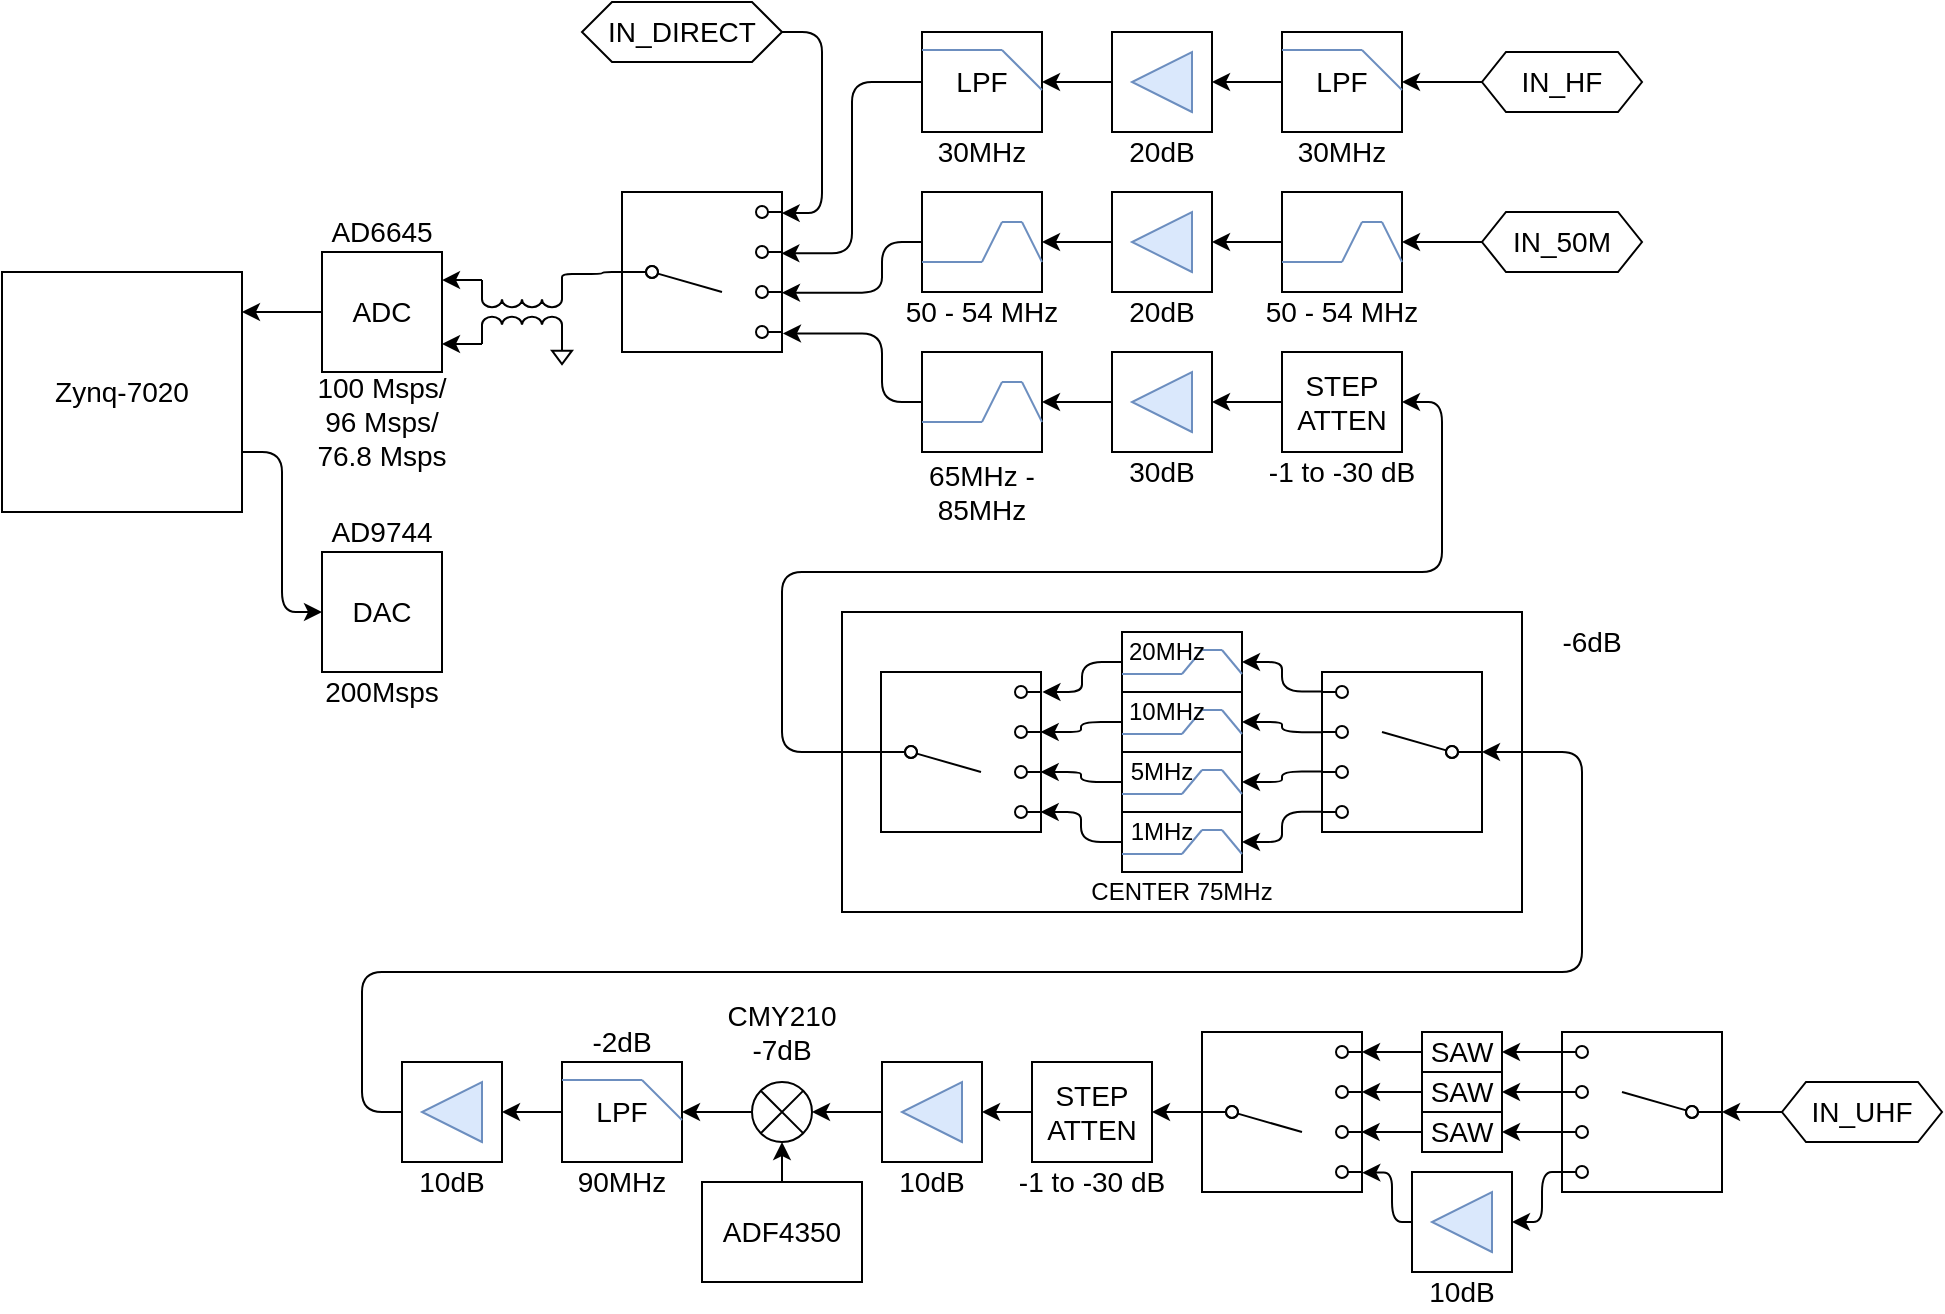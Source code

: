 <mxfile version="12.5.3" type="device"><diagram id="GkqnMzB2aC6eBc_qGjt-" name="Page-1"><mxGraphModel dx="862" dy="513" grid="1" gridSize="10" guides="1" tooltips="1" connect="1" arrows="1" fold="1" page="1" pageScale="1" pageWidth="1200" pageHeight="1100" math="0" shadow="0"><root><mxCell id="0"/><mxCell id="1" parent="0"/><mxCell id="2zmMG62J2eTrh8thmWzG-181" value="" style="rounded=0;whiteSpace=wrap;html=1;fontSize=14;" parent="1" vertex="1"><mxGeometry x="540" y="410" width="340" height="150" as="geometry"/></mxCell><mxCell id="2zmMG62J2eTrh8thmWzG-314" style="edgeStyle=elbowEdgeStyle;rounded=1;orthogonalLoop=1;jettySize=auto;html=1;exitX=1;exitY=0.75;exitDx=0;exitDy=0;entryX=0;entryY=0.5;entryDx=0;entryDy=0;endArrow=classic;endFill=1;fontSize=12;" parent="1" source="2zmMG62J2eTrh8thmWzG-1" target="2zmMG62J2eTrh8thmWzG-311" edge="1"><mxGeometry relative="1" as="geometry"/></mxCell><mxCell id="2zmMG62J2eTrh8thmWzG-1" value="Zynq-7020" style="whiteSpace=wrap;html=1;aspect=fixed;fontSize=14;" parent="1" vertex="1"><mxGeometry x="120" y="240" width="120" height="120" as="geometry"/></mxCell><mxCell id="2zmMG62J2eTrh8thmWzG-43" style="edgeStyle=orthogonalEdgeStyle;rounded=0;orthogonalLoop=1;jettySize=auto;html=1;exitX=0;exitY=0.5;exitDx=0;exitDy=0;endArrow=classic;endFill=1;fontSize=14;" parent="1" source="2zmMG62J2eTrh8thmWzG-10" edge="1"><mxGeometry relative="1" as="geometry"><mxPoint x="239.977" y="260" as="targetPoint"/></mxGeometry></mxCell><mxCell id="2zmMG62J2eTrh8thmWzG-10" value="ADC" style="rounded=0;whiteSpace=wrap;html=1;fontSize=14;" parent="1" vertex="1"><mxGeometry x="280" y="230" width="60" height="60" as="geometry"/></mxCell><mxCell id="2zmMG62J2eTrh8thmWzG-19" value="" style="group;fontSize=14;direction=north;rotation=180;" parent="1" vertex="1" connectable="0"><mxGeometry x="430" y="200" width="80" height="80" as="geometry"/></mxCell><mxCell id="2zmMG62J2eTrh8thmWzG-20" value="" style="rounded=0;whiteSpace=wrap;html=1;rotation=180;" parent="2zmMG62J2eTrh8thmWzG-19" vertex="1"><mxGeometry width="80" height="80" as="geometry"/></mxCell><mxCell id="2zmMG62J2eTrh8thmWzG-21" value="" style="endArrow=oval;html=1;endFill=0;" parent="2zmMG62J2eTrh8thmWzG-19" edge="1"><mxGeometry width="50" height="50" relative="1" as="geometry"><mxPoint x="80" y="70" as="sourcePoint"/><mxPoint x="70" y="70" as="targetPoint"/></mxGeometry></mxCell><mxCell id="2zmMG62J2eTrh8thmWzG-22" value="" style="endArrow=oval;html=1;endFill=0;" parent="2zmMG62J2eTrh8thmWzG-19" edge="1"><mxGeometry width="50" height="50" relative="1" as="geometry"><mxPoint x="80" y="50" as="sourcePoint"/><mxPoint x="70" y="50" as="targetPoint"/></mxGeometry></mxCell><mxCell id="2zmMG62J2eTrh8thmWzG-23" value="" style="endArrow=oval;html=1;endFill=0;" parent="2zmMG62J2eTrh8thmWzG-19" edge="1"><mxGeometry width="50" height="50" relative="1" as="geometry"><mxPoint x="80" y="30" as="sourcePoint"/><mxPoint x="70" y="30" as="targetPoint"/></mxGeometry></mxCell><mxCell id="2zmMG62J2eTrh8thmWzG-24" value="" style="endArrow=oval;html=1;endFill=0;" parent="2zmMG62J2eTrh8thmWzG-19" edge="1"><mxGeometry width="50" height="50" relative="1" as="geometry"><mxPoint x="80" y="10" as="sourcePoint"/><mxPoint x="70" y="10" as="targetPoint"/></mxGeometry></mxCell><mxCell id="2zmMG62J2eTrh8thmWzG-25" value="" style="endArrow=oval;html=1;endFill=0;" parent="2zmMG62J2eTrh8thmWzG-19" edge="1"><mxGeometry width="50" height="50" relative="1" as="geometry"><mxPoint x="50" y="50" as="sourcePoint"/><mxPoint x="15" y="40" as="targetPoint"/></mxGeometry></mxCell><mxCell id="2zmMG62J2eTrh8thmWzG-26" value="" style="endArrow=oval;html=1;endFill=0;exitX=1;exitY=0.5;exitDx=0;exitDy=0;" parent="2zmMG62J2eTrh8thmWzG-19" source="2zmMG62J2eTrh8thmWzG-20" edge="1"><mxGeometry width="50" height="50" relative="1" as="geometry"><mxPoint x="-15" y="40" as="sourcePoint"/><mxPoint x="15" y="40" as="targetPoint"/></mxGeometry></mxCell><mxCell id="2zmMG62J2eTrh8thmWzG-304" style="edgeStyle=elbowEdgeStyle;rounded=1;orthogonalLoop=1;jettySize=auto;html=1;exitX=0;exitY=0.5;exitDx=0;exitDy=0;entryX=0.002;entryY=0.868;entryDx=0;entryDy=0;entryPerimeter=0;endArrow=classic;endFill=1;fontSize=12;" parent="1" source="2zmMG62J2eTrh8thmWzG-29" target="2zmMG62J2eTrh8thmWzG-20" edge="1"><mxGeometry relative="1" as="geometry"><Array as="points"><mxPoint x="530" y="165"/></Array></mxGeometry></mxCell><mxCell id="2zmMG62J2eTrh8thmWzG-29" value="IN_DIRECT" style="shape=hexagon;perimeter=hexagonPerimeter2;whiteSpace=wrap;html=1;fontSize=14;direction=west;size=0.15;" parent="1" vertex="1"><mxGeometry x="410" y="105" width="100" height="30" as="geometry"/></mxCell><mxCell id="2zmMG62J2eTrh8thmWzG-44" style="rounded=0;orthogonalLoop=1;jettySize=auto;html=1;exitX=1;exitY=0;exitDx=0;exitDy=0;exitPerimeter=0;entryX=1;entryY=0.234;entryDx=0;entryDy=0;entryPerimeter=0;endArrow=classic;endFill=1;fontSize=14;" parent="1" source="2zmMG62J2eTrh8thmWzG-32" target="2zmMG62J2eTrh8thmWzG-10" edge="1"><mxGeometry relative="1" as="geometry"/></mxCell><mxCell id="2zmMG62J2eTrh8thmWzG-45" style="rounded=0;orthogonalLoop=1;jettySize=auto;html=1;exitX=0;exitY=0;exitDx=0;exitDy=0;exitPerimeter=0;entryX=1;entryY=0.766;entryDx=0;entryDy=0;entryPerimeter=0;endArrow=classic;endFill=1;fontSize=14;" parent="1" source="2zmMG62J2eTrh8thmWzG-32" target="2zmMG62J2eTrh8thmWzG-10" edge="1"><mxGeometry relative="1" as="geometry"/></mxCell><mxCell id="2zmMG62J2eTrh8thmWzG-32" value="" style="pointerEvents=1;verticalLabelPosition=bottom;shadow=0;dashed=0;align=center;fillColor=#ffffff;html=1;verticalAlign=top;strokeWidth=1;shape=mxgraph.electrical.inductors.transformer;direction=north;fontSize=14;" parent="1" vertex="1"><mxGeometry x="360" y="244" width="40" height="32" as="geometry"/></mxCell><mxCell id="2zmMG62J2eTrh8thmWzG-34" value="" style="pointerEvents=1;verticalLabelPosition=bottom;shadow=0;dashed=0;align=center;fillColor=#ffffff;html=1;verticalAlign=top;strokeWidth=1;shape=mxgraph.electrical.signal_sources.signal_ground;fontSize=14;" parent="1" vertex="1"><mxGeometry x="395" y="276" width="10" height="10" as="geometry"/></mxCell><mxCell id="2zmMG62J2eTrh8thmWzG-41" style="edgeStyle=orthogonalEdgeStyle;rounded=1;orthogonalLoop=1;jettySize=auto;html=1;exitX=1;exitY=0.5;exitDx=0;exitDy=0;entryX=1;entryY=1;entryDx=0;entryDy=0;entryPerimeter=0;endArrow=none;endFill=0;fontSize=14;" parent="1" source="2zmMG62J2eTrh8thmWzG-20" target="2zmMG62J2eTrh8thmWzG-32" edge="1"><mxGeometry relative="1" as="geometry"><Array as="points"><mxPoint x="420" y="241"/><mxPoint x="400" y="240"/></Array></mxGeometry></mxCell><mxCell id="2zmMG62J2eTrh8thmWzG-54" value="" style="group" parent="1" vertex="1" connectable="0"><mxGeometry x="580" y="120" width="60" height="50" as="geometry"/></mxCell><mxCell id="2zmMG62J2eTrh8thmWzG-46" value="LPF" style="rounded=0;whiteSpace=wrap;html=1;fontSize=14;" parent="2zmMG62J2eTrh8thmWzG-54" vertex="1"><mxGeometry width="60" height="50" as="geometry"/></mxCell><mxCell id="2zmMG62J2eTrh8thmWzG-47" value="" style="endArrow=none;html=1;fontSize=14;fillColor=#dae8fc;strokeColor=#6c8ebf;" parent="2zmMG62J2eTrh8thmWzG-54" edge="1"><mxGeometry width="50" height="50" relative="1" as="geometry"><mxPoint y="9" as="sourcePoint"/><mxPoint x="40" y="9" as="targetPoint"/></mxGeometry></mxCell><mxCell id="2zmMG62J2eTrh8thmWzG-48" value="" style="endArrow=none;html=1;fontSize=14;fillColor=#dae8fc;strokeColor=#6c8ebf;" parent="2zmMG62J2eTrh8thmWzG-54" edge="1"><mxGeometry width="50" height="50" relative="1" as="geometry"><mxPoint x="40" y="9" as="sourcePoint"/><mxPoint x="60" y="29" as="targetPoint"/></mxGeometry></mxCell><mxCell id="2zmMG62J2eTrh8thmWzG-55" value="" style="group;direction=south;rotation=180;" parent="1" vertex="1" connectable="0"><mxGeometry x="675" y="120" width="50" height="50" as="geometry"/></mxCell><mxCell id="2zmMG62J2eTrh8thmWzG-52" value="" style="rounded=0;whiteSpace=wrap;html=1;fontSize=14;rotation=180;" parent="2zmMG62J2eTrh8thmWzG-55" vertex="1"><mxGeometry width="50" height="50" as="geometry"/></mxCell><mxCell id="2zmMG62J2eTrh8thmWzG-53" value="" style="triangle;whiteSpace=wrap;html=1;fontSize=14;fillColor=#dae8fc;strokeColor=#6c8ebf;rotation=180;" parent="2zmMG62J2eTrh8thmWzG-55" vertex="1"><mxGeometry x="10" y="10" width="30" height="30" as="geometry"/></mxCell><mxCell id="2zmMG62J2eTrh8thmWzG-57" style="edgeStyle=orthogonalEdgeStyle;rounded=1;orthogonalLoop=1;jettySize=auto;html=1;exitX=1;exitY=0.5;exitDx=0;exitDy=0;endArrow=classic;endFill=1;fontSize=14;" parent="1" source="2zmMG62J2eTrh8thmWzG-52" target="2zmMG62J2eTrh8thmWzG-46" edge="1"><mxGeometry relative="1" as="geometry"/></mxCell><mxCell id="2zmMG62J2eTrh8thmWzG-58" value="20dB" style="text;html=1;strokeColor=none;fillColor=none;align=center;verticalAlign=middle;whiteSpace=wrap;rounded=0;fontSize=14;" parent="1" vertex="1"><mxGeometry x="675" y="170" width="50" height="20" as="geometry"/></mxCell><mxCell id="2zmMG62J2eTrh8thmWzG-59" value="30MHz" style="text;html=1;strokeColor=none;fillColor=none;align=center;verticalAlign=middle;whiteSpace=wrap;rounded=0;fontSize=14;" parent="1" vertex="1"><mxGeometry x="580" y="170" width="60" height="20" as="geometry"/></mxCell><mxCell id="2zmMG62J2eTrh8thmWzG-60" value="" style="group" parent="1" vertex="1" connectable="0"><mxGeometry x="760" y="120" width="60" height="50" as="geometry"/></mxCell><mxCell id="2zmMG62J2eTrh8thmWzG-61" value="LPF" style="rounded=0;whiteSpace=wrap;html=1;fontSize=14;" parent="2zmMG62J2eTrh8thmWzG-60" vertex="1"><mxGeometry width="60" height="50" as="geometry"/></mxCell><mxCell id="2zmMG62J2eTrh8thmWzG-62" value="" style="endArrow=none;html=1;fontSize=14;fillColor=#dae8fc;strokeColor=#6c8ebf;" parent="2zmMG62J2eTrh8thmWzG-60" edge="1"><mxGeometry width="50" height="50" relative="1" as="geometry"><mxPoint y="9" as="sourcePoint"/><mxPoint x="40" y="9" as="targetPoint"/></mxGeometry></mxCell><mxCell id="2zmMG62J2eTrh8thmWzG-63" value="" style="endArrow=none;html=1;fontSize=14;fillColor=#dae8fc;strokeColor=#6c8ebf;" parent="2zmMG62J2eTrh8thmWzG-60" edge="1"><mxGeometry width="50" height="50" relative="1" as="geometry"><mxPoint x="40" y="9" as="sourcePoint"/><mxPoint x="60" y="29" as="targetPoint"/></mxGeometry></mxCell><mxCell id="2zmMG62J2eTrh8thmWzG-64" value="30MHz" style="text;html=1;strokeColor=none;fillColor=none;align=center;verticalAlign=middle;whiteSpace=wrap;rounded=0;fontSize=14;" parent="1" vertex="1"><mxGeometry x="760" y="170" width="60" height="20" as="geometry"/></mxCell><mxCell id="2zmMG62J2eTrh8thmWzG-65" style="edgeStyle=orthogonalEdgeStyle;rounded=1;orthogonalLoop=1;jettySize=auto;html=1;exitX=0;exitY=0.5;exitDx=0;exitDy=0;entryX=0;entryY=0.5;entryDx=0;entryDy=0;endArrow=classic;endFill=1;fontSize=14;" parent="1" source="2zmMG62J2eTrh8thmWzG-61" target="2zmMG62J2eTrh8thmWzG-52" edge="1"><mxGeometry relative="1" as="geometry"/></mxCell><mxCell id="2zmMG62J2eTrh8thmWzG-67" style="edgeStyle=orthogonalEdgeStyle;rounded=1;orthogonalLoop=1;jettySize=auto;html=1;exitX=1;exitY=0.5;exitDx=0;exitDy=0;endArrow=classic;endFill=1;fontSize=14;" parent="1" source="2zmMG62J2eTrh8thmWzG-66" target="2zmMG62J2eTrh8thmWzG-61" edge="1"><mxGeometry relative="1" as="geometry"/></mxCell><mxCell id="2zmMG62J2eTrh8thmWzG-66" value="IN_HF" style="shape=hexagon;perimeter=hexagonPerimeter2;whiteSpace=wrap;html=1;fontSize=14;direction=west;size=0.15;" parent="1" vertex="1"><mxGeometry x="860" y="130" width="80" height="30" as="geometry"/></mxCell><mxCell id="2zmMG62J2eTrh8thmWzG-92" style="edgeStyle=orthogonalEdgeStyle;rounded=1;orthogonalLoop=1;jettySize=auto;html=1;exitX=0;exitY=0.5;exitDx=0;exitDy=0;entryX=0;entryY=0.5;entryDx=0;entryDy=0;endArrow=classic;endFill=1;fontSize=14;" parent="1" source="2zmMG62J2eTrh8thmWzG-86" target="2zmMG62J2eTrh8thmWzG-90" edge="1"><mxGeometry relative="1" as="geometry"/></mxCell><mxCell id="2zmMG62J2eTrh8thmWzG-86" value="STEP&lt;br&gt;ATTEN" style="rounded=0;whiteSpace=wrap;html=1;fontSize=14;" parent="1" vertex="1"><mxGeometry x="760" y="280" width="60" height="50" as="geometry"/></mxCell><mxCell id="2zmMG62J2eTrh8thmWzG-88" value="30dB" style="text;html=1;strokeColor=none;fillColor=none;align=center;verticalAlign=middle;whiteSpace=wrap;rounded=0;fontSize=14;" parent="1" vertex="1"><mxGeometry x="675" y="330" width="50" height="20" as="geometry"/></mxCell><mxCell id="2zmMG62J2eTrh8thmWzG-89" value="" style="group;direction=west;rotation=180;" parent="1" vertex="1" connectable="0"><mxGeometry x="675" y="280" width="50" height="50" as="geometry"/></mxCell><mxCell id="2zmMG62J2eTrh8thmWzG-90" value="" style="rounded=0;whiteSpace=wrap;html=1;fontSize=14;rotation=180;" parent="2zmMG62J2eTrh8thmWzG-89" vertex="1"><mxGeometry width="50" height="50" as="geometry"/></mxCell><mxCell id="2zmMG62J2eTrh8thmWzG-91" value="" style="triangle;whiteSpace=wrap;html=1;fontSize=14;fillColor=#dae8fc;strokeColor=#6c8ebf;rotation=180;" parent="2zmMG62J2eTrh8thmWzG-89" vertex="1"><mxGeometry x="10" y="10" width="30" height="30" as="geometry"/></mxCell><mxCell id="2zmMG62J2eTrh8thmWzG-100" style="edgeStyle=orthogonalEdgeStyle;rounded=1;orthogonalLoop=1;jettySize=auto;html=1;exitX=1;exitY=0.5;exitDx=0;exitDy=0;endArrow=classic;endFill=1;fontSize=14;" parent="1" source="2zmMG62J2eTrh8thmWzG-90" target="2zmMG62J2eTrh8thmWzG-95" edge="1"><mxGeometry relative="1" as="geometry"/></mxCell><mxCell id="2zmMG62J2eTrh8thmWzG-102" style="edgeStyle=elbowEdgeStyle;rounded=1;orthogonalLoop=1;jettySize=auto;html=1;exitX=0;exitY=0.5;exitDx=0;exitDy=0;endArrow=classic;endFill=1;fontSize=14;entryX=-0.006;entryY=0.116;entryDx=0;entryDy=0;entryPerimeter=0;" parent="1" source="2zmMG62J2eTrh8thmWzG-95" target="2zmMG62J2eTrh8thmWzG-20" edge="1"><mxGeometry relative="1" as="geometry"><mxPoint x="510" y="250" as="targetPoint"/><Array as="points"><mxPoint x="560" y="290"/></Array></mxGeometry></mxCell><mxCell id="2zmMG62J2eTrh8thmWzG-94" value="&lt;p style=&quot;line-height: 120%&quot;&gt;65MHz -&lt;br&gt;85MHz&lt;/p&gt;" style="text;html=1;strokeColor=none;fillColor=none;align=center;verticalAlign=middle;whiteSpace=wrap;rounded=0;fontSize=14;" parent="1" vertex="1"><mxGeometry x="580" y="330" width="60" height="40" as="geometry"/></mxCell><mxCell id="2zmMG62J2eTrh8thmWzG-104" value="" style="group" parent="1" vertex="1" connectable="0"><mxGeometry x="580" y="280" width="60" height="50" as="geometry"/></mxCell><mxCell id="2zmMG62J2eTrh8thmWzG-95" value="" style="rounded=0;whiteSpace=wrap;html=1;fontSize=14;" parent="2zmMG62J2eTrh8thmWzG-104" vertex="1"><mxGeometry width="60" height="50" as="geometry"/></mxCell><mxCell id="2zmMG62J2eTrh8thmWzG-96" value="" style="endArrow=none;html=1;fontSize=14;fillColor=#dae8fc;strokeColor=#6c8ebf;" parent="2zmMG62J2eTrh8thmWzG-104" edge="1"><mxGeometry width="50" height="50" relative="1" as="geometry"><mxPoint x="40" y="15" as="sourcePoint"/><mxPoint x="50" y="15" as="targetPoint"/></mxGeometry></mxCell><mxCell id="2zmMG62J2eTrh8thmWzG-97" value="" style="endArrow=none;html=1;fontSize=14;fillColor=#dae8fc;strokeColor=#6c8ebf;" parent="2zmMG62J2eTrh8thmWzG-104" edge="1"><mxGeometry width="50" height="50" relative="1" as="geometry"><mxPoint x="50" y="15" as="sourcePoint"/><mxPoint x="60" y="35" as="targetPoint"/></mxGeometry></mxCell><mxCell id="2zmMG62J2eTrh8thmWzG-98" value="" style="endArrow=none;html=1;fontSize=14;fillColor=#dae8fc;strokeColor=#6c8ebf;" parent="2zmMG62J2eTrh8thmWzG-104" edge="1"><mxGeometry width="50" height="50" relative="1" as="geometry"><mxPoint x="40" y="15" as="sourcePoint"/><mxPoint x="30" y="35" as="targetPoint"/></mxGeometry></mxCell><mxCell id="2zmMG62J2eTrh8thmWzG-99" value="" style="endArrow=none;html=1;fontSize=14;fillColor=#dae8fc;strokeColor=#6c8ebf;" parent="2zmMG62J2eTrh8thmWzG-104" edge="1"><mxGeometry width="50" height="50" relative="1" as="geometry"><mxPoint y="35" as="sourcePoint"/><mxPoint x="30" y="35" as="targetPoint"/></mxGeometry></mxCell><mxCell id="2zmMG62J2eTrh8thmWzG-114" value="" style="group;fontSize=14;direction=north;rotation=180;" parent="1" vertex="1" connectable="0"><mxGeometry x="559.5" y="440" width="80" height="80" as="geometry"/></mxCell><mxCell id="2zmMG62J2eTrh8thmWzG-115" value="" style="rounded=0;whiteSpace=wrap;html=1;rotation=180;" parent="2zmMG62J2eTrh8thmWzG-114" vertex="1"><mxGeometry width="80" height="80" as="geometry"/></mxCell><mxCell id="2zmMG62J2eTrh8thmWzG-116" value="" style="endArrow=oval;html=1;endFill=0;" parent="2zmMG62J2eTrh8thmWzG-114" edge="1"><mxGeometry width="50" height="50" relative="1" as="geometry"><mxPoint x="80" y="70" as="sourcePoint"/><mxPoint x="70" y="70" as="targetPoint"/></mxGeometry></mxCell><mxCell id="2zmMG62J2eTrh8thmWzG-117" value="" style="endArrow=oval;html=1;endFill=0;" parent="2zmMG62J2eTrh8thmWzG-114" edge="1"><mxGeometry width="50" height="50" relative="1" as="geometry"><mxPoint x="80" y="50" as="sourcePoint"/><mxPoint x="70" y="50" as="targetPoint"/></mxGeometry></mxCell><mxCell id="2zmMG62J2eTrh8thmWzG-118" value="" style="endArrow=oval;html=1;endFill=0;" parent="2zmMG62J2eTrh8thmWzG-114" edge="1"><mxGeometry width="50" height="50" relative="1" as="geometry"><mxPoint x="80" y="30" as="sourcePoint"/><mxPoint x="70" y="30" as="targetPoint"/></mxGeometry></mxCell><mxCell id="2zmMG62J2eTrh8thmWzG-119" value="" style="endArrow=oval;html=1;endFill=0;" parent="2zmMG62J2eTrh8thmWzG-114" edge="1"><mxGeometry width="50" height="50" relative="1" as="geometry"><mxPoint x="80" y="10" as="sourcePoint"/><mxPoint x="70" y="10" as="targetPoint"/></mxGeometry></mxCell><mxCell id="2zmMG62J2eTrh8thmWzG-120" value="" style="endArrow=oval;html=1;endFill=0;" parent="2zmMG62J2eTrh8thmWzG-114" edge="1"><mxGeometry width="50" height="50" relative="1" as="geometry"><mxPoint x="50" y="50" as="sourcePoint"/><mxPoint x="15" y="40" as="targetPoint"/></mxGeometry></mxCell><mxCell id="2zmMG62J2eTrh8thmWzG-121" value="" style="endArrow=oval;html=1;endFill=0;exitX=1;exitY=0.5;exitDx=0;exitDy=0;" parent="2zmMG62J2eTrh8thmWzG-114" source="2zmMG62J2eTrh8thmWzG-115" edge="1"><mxGeometry width="50" height="50" relative="1" as="geometry"><mxPoint x="-15" y="40" as="sourcePoint"/><mxPoint x="15" y="40" as="targetPoint"/></mxGeometry></mxCell><mxCell id="2zmMG62J2eTrh8thmWzG-123" value="" style="group;fontSize=14;direction=north;rotation=0;" parent="1" vertex="1" connectable="0"><mxGeometry x="780" y="440" width="80" height="80" as="geometry"/></mxCell><mxCell id="2zmMG62J2eTrh8thmWzG-124" value="" style="rounded=0;whiteSpace=wrap;html=1;rotation=0;" parent="2zmMG62J2eTrh8thmWzG-123" vertex="1"><mxGeometry width="80" height="80" as="geometry"/></mxCell><mxCell id="2zmMG62J2eTrh8thmWzG-125" value="" style="endArrow=oval;html=1;endFill=0;" parent="2zmMG62J2eTrh8thmWzG-123" edge="1"><mxGeometry width="50" height="50" relative="1" as="geometry"><mxPoint y="10" as="sourcePoint"/><mxPoint x="10" y="10" as="targetPoint"/></mxGeometry></mxCell><mxCell id="2zmMG62J2eTrh8thmWzG-126" value="" style="endArrow=oval;html=1;endFill=0;" parent="2zmMG62J2eTrh8thmWzG-123" edge="1"><mxGeometry width="50" height="50" relative="1" as="geometry"><mxPoint y="30" as="sourcePoint"/><mxPoint x="10" y="30" as="targetPoint"/></mxGeometry></mxCell><mxCell id="2zmMG62J2eTrh8thmWzG-127" value="" style="endArrow=oval;html=1;endFill=0;" parent="2zmMG62J2eTrh8thmWzG-123" edge="1"><mxGeometry width="50" height="50" relative="1" as="geometry"><mxPoint y="50" as="sourcePoint"/><mxPoint x="10" y="50" as="targetPoint"/></mxGeometry></mxCell><mxCell id="2zmMG62J2eTrh8thmWzG-128" value="" style="endArrow=oval;html=1;endFill=0;" parent="2zmMG62J2eTrh8thmWzG-123" edge="1"><mxGeometry width="50" height="50" relative="1" as="geometry"><mxPoint y="70" as="sourcePoint"/><mxPoint x="10" y="70" as="targetPoint"/></mxGeometry></mxCell><mxCell id="2zmMG62J2eTrh8thmWzG-129" value="" style="endArrow=oval;html=1;endFill=0;" parent="2zmMG62J2eTrh8thmWzG-123" edge="1"><mxGeometry width="50" height="50" relative="1" as="geometry"><mxPoint x="30" y="30" as="sourcePoint"/><mxPoint x="65" y="40" as="targetPoint"/></mxGeometry></mxCell><mxCell id="2zmMG62J2eTrh8thmWzG-130" value="" style="endArrow=oval;html=1;endFill=0;exitX=1;exitY=0.5;exitDx=0;exitDy=0;" parent="2zmMG62J2eTrh8thmWzG-123" source="2zmMG62J2eTrh8thmWzG-124" edge="1"><mxGeometry width="50" height="50" relative="1" as="geometry"><mxPoint x="95" y="40" as="sourcePoint"/><mxPoint x="65" y="40" as="targetPoint"/></mxGeometry></mxCell><mxCell id="2zmMG62J2eTrh8thmWzG-131" value="" style="group" parent="1" vertex="1" connectable="0"><mxGeometry x="680" y="420" width="60" height="30" as="geometry"/></mxCell><mxCell id="2zmMG62J2eTrh8thmWzG-132" value="" style="rounded=0;whiteSpace=wrap;html=1;fontSize=14;" parent="2zmMG62J2eTrh8thmWzG-131" vertex="1"><mxGeometry width="60" height="30" as="geometry"/></mxCell><mxCell id="2zmMG62J2eTrh8thmWzG-133" value="" style="endArrow=none;html=1;fontSize=14;fillColor=#dae8fc;strokeColor=#6c8ebf;" parent="2zmMG62J2eTrh8thmWzG-131" edge="1"><mxGeometry width="50" height="50" relative="1" as="geometry"><mxPoint x="40" y="9" as="sourcePoint"/><mxPoint x="50" y="9" as="targetPoint"/></mxGeometry></mxCell><mxCell id="2zmMG62J2eTrh8thmWzG-134" value="" style="endArrow=none;html=1;fontSize=14;fillColor=#dae8fc;strokeColor=#6c8ebf;" parent="2zmMG62J2eTrh8thmWzG-131" edge="1"><mxGeometry width="50" height="50" relative="1" as="geometry"><mxPoint x="50" y="9" as="sourcePoint"/><mxPoint x="60" y="21" as="targetPoint"/></mxGeometry></mxCell><mxCell id="2zmMG62J2eTrh8thmWzG-135" value="" style="endArrow=none;html=1;fontSize=14;fillColor=#dae8fc;strokeColor=#6c8ebf;" parent="2zmMG62J2eTrh8thmWzG-131" edge="1"><mxGeometry width="50" height="50" relative="1" as="geometry"><mxPoint x="40" y="9" as="sourcePoint"/><mxPoint x="30" y="21" as="targetPoint"/></mxGeometry></mxCell><mxCell id="2zmMG62J2eTrh8thmWzG-136" value="" style="endArrow=none;html=1;fontSize=14;fillColor=#dae8fc;strokeColor=#6c8ebf;" parent="2zmMG62J2eTrh8thmWzG-131" edge="1"><mxGeometry width="50" height="50" relative="1" as="geometry"><mxPoint y="21" as="sourcePoint"/><mxPoint x="30" y="21" as="targetPoint"/></mxGeometry></mxCell><mxCell id="2zmMG62J2eTrh8thmWzG-202" value="20MHz" style="text;html=1;strokeColor=none;fillColor=none;align=center;verticalAlign=middle;whiteSpace=wrap;rounded=0;fontSize=12;" parent="2zmMG62J2eTrh8thmWzG-131" vertex="1"><mxGeometry width="45" height="20" as="geometry"/></mxCell><mxCell id="2zmMG62J2eTrh8thmWzG-137" value="" style="group" parent="1" vertex="1" connectable="0"><mxGeometry x="680" y="450" width="60" height="30" as="geometry"/></mxCell><mxCell id="2zmMG62J2eTrh8thmWzG-138" value="" style="rounded=0;whiteSpace=wrap;html=1;fontSize=14;" parent="2zmMG62J2eTrh8thmWzG-137" vertex="1"><mxGeometry width="60" height="30" as="geometry"/></mxCell><mxCell id="2zmMG62J2eTrh8thmWzG-139" value="" style="endArrow=none;html=1;fontSize=14;fillColor=#dae8fc;strokeColor=#6c8ebf;" parent="2zmMG62J2eTrh8thmWzG-137" edge="1"><mxGeometry width="50" height="50" relative="1" as="geometry"><mxPoint x="40" y="9" as="sourcePoint"/><mxPoint x="50" y="9" as="targetPoint"/></mxGeometry></mxCell><mxCell id="2zmMG62J2eTrh8thmWzG-140" value="" style="endArrow=none;html=1;fontSize=14;fillColor=#dae8fc;strokeColor=#6c8ebf;" parent="2zmMG62J2eTrh8thmWzG-137" edge="1"><mxGeometry width="50" height="50" relative="1" as="geometry"><mxPoint x="50" y="9" as="sourcePoint"/><mxPoint x="60" y="21" as="targetPoint"/></mxGeometry></mxCell><mxCell id="2zmMG62J2eTrh8thmWzG-141" value="" style="endArrow=none;html=1;fontSize=14;fillColor=#dae8fc;strokeColor=#6c8ebf;" parent="2zmMG62J2eTrh8thmWzG-137" edge="1"><mxGeometry width="50" height="50" relative="1" as="geometry"><mxPoint x="40" y="9" as="sourcePoint"/><mxPoint x="30" y="21" as="targetPoint"/></mxGeometry></mxCell><mxCell id="2zmMG62J2eTrh8thmWzG-142" value="" style="endArrow=none;html=1;fontSize=14;fillColor=#dae8fc;strokeColor=#6c8ebf;" parent="2zmMG62J2eTrh8thmWzG-137" edge="1"><mxGeometry width="50" height="50" relative="1" as="geometry"><mxPoint y="21" as="sourcePoint"/><mxPoint x="30" y="21" as="targetPoint"/></mxGeometry></mxCell><mxCell id="2zmMG62J2eTrh8thmWzG-203" value="" style="group" parent="2zmMG62J2eTrh8thmWzG-137" vertex="1" connectable="0"><mxGeometry width="60" height="30" as="geometry"/></mxCell><mxCell id="2zmMG62J2eTrh8thmWzG-204" value="" style="rounded=0;whiteSpace=wrap;html=1;fontSize=14;" parent="2zmMG62J2eTrh8thmWzG-203" vertex="1"><mxGeometry width="60" height="30" as="geometry"/></mxCell><mxCell id="2zmMG62J2eTrh8thmWzG-205" value="" style="endArrow=none;html=1;fontSize=14;fillColor=#dae8fc;strokeColor=#6c8ebf;" parent="2zmMG62J2eTrh8thmWzG-203" edge="1"><mxGeometry width="50" height="50" relative="1" as="geometry"><mxPoint x="40" y="9" as="sourcePoint"/><mxPoint x="50" y="9" as="targetPoint"/></mxGeometry></mxCell><mxCell id="2zmMG62J2eTrh8thmWzG-206" value="" style="endArrow=none;html=1;fontSize=14;fillColor=#dae8fc;strokeColor=#6c8ebf;" parent="2zmMG62J2eTrh8thmWzG-203" edge="1"><mxGeometry width="50" height="50" relative="1" as="geometry"><mxPoint x="50" y="9" as="sourcePoint"/><mxPoint x="60" y="21" as="targetPoint"/></mxGeometry></mxCell><mxCell id="2zmMG62J2eTrh8thmWzG-207" value="" style="endArrow=none;html=1;fontSize=14;fillColor=#dae8fc;strokeColor=#6c8ebf;" parent="2zmMG62J2eTrh8thmWzG-203" edge="1"><mxGeometry width="50" height="50" relative="1" as="geometry"><mxPoint x="40" y="9" as="sourcePoint"/><mxPoint x="30" y="21" as="targetPoint"/></mxGeometry></mxCell><mxCell id="2zmMG62J2eTrh8thmWzG-208" value="" style="endArrow=none;html=1;fontSize=14;fillColor=#dae8fc;strokeColor=#6c8ebf;" parent="2zmMG62J2eTrh8thmWzG-203" edge="1"><mxGeometry width="50" height="50" relative="1" as="geometry"><mxPoint y="21" as="sourcePoint"/><mxPoint x="30" y="21" as="targetPoint"/></mxGeometry></mxCell><mxCell id="2zmMG62J2eTrh8thmWzG-209" value="10MHz" style="text;html=1;strokeColor=none;fillColor=none;align=center;verticalAlign=middle;whiteSpace=wrap;rounded=0;fontSize=12;" parent="2zmMG62J2eTrh8thmWzG-203" vertex="1"><mxGeometry width="45" height="20" as="geometry"/></mxCell><mxCell id="2zmMG62J2eTrh8thmWzG-143" value="" style="group" parent="1" vertex="1" connectable="0"><mxGeometry x="680" y="480" width="60" height="30" as="geometry"/></mxCell><mxCell id="2zmMG62J2eTrh8thmWzG-144" value="" style="rounded=0;whiteSpace=wrap;html=1;fontSize=14;" parent="2zmMG62J2eTrh8thmWzG-143" vertex="1"><mxGeometry width="60" height="30" as="geometry"/></mxCell><mxCell id="2zmMG62J2eTrh8thmWzG-145" value="" style="endArrow=none;html=1;fontSize=14;fillColor=#dae8fc;strokeColor=#6c8ebf;" parent="2zmMG62J2eTrh8thmWzG-143" edge="1"><mxGeometry width="50" height="50" relative="1" as="geometry"><mxPoint x="40" y="9" as="sourcePoint"/><mxPoint x="50" y="9" as="targetPoint"/></mxGeometry></mxCell><mxCell id="2zmMG62J2eTrh8thmWzG-146" value="" style="endArrow=none;html=1;fontSize=14;fillColor=#dae8fc;strokeColor=#6c8ebf;" parent="2zmMG62J2eTrh8thmWzG-143" edge="1"><mxGeometry width="50" height="50" relative="1" as="geometry"><mxPoint x="50" y="9" as="sourcePoint"/><mxPoint x="60" y="21" as="targetPoint"/></mxGeometry></mxCell><mxCell id="2zmMG62J2eTrh8thmWzG-147" value="" style="endArrow=none;html=1;fontSize=14;fillColor=#dae8fc;strokeColor=#6c8ebf;" parent="2zmMG62J2eTrh8thmWzG-143" edge="1"><mxGeometry width="50" height="50" relative="1" as="geometry"><mxPoint x="40" y="9" as="sourcePoint"/><mxPoint x="30" y="21" as="targetPoint"/></mxGeometry></mxCell><mxCell id="2zmMG62J2eTrh8thmWzG-148" value="" style="endArrow=none;html=1;fontSize=14;fillColor=#dae8fc;strokeColor=#6c8ebf;" parent="2zmMG62J2eTrh8thmWzG-143" edge="1"><mxGeometry width="50" height="50" relative="1" as="geometry"><mxPoint y="21" as="sourcePoint"/><mxPoint x="30" y="21" as="targetPoint"/></mxGeometry></mxCell><mxCell id="2zmMG62J2eTrh8thmWzG-210" value="" style="group" parent="2zmMG62J2eTrh8thmWzG-143" vertex="1" connectable="0"><mxGeometry width="60" height="30" as="geometry"/></mxCell><mxCell id="2zmMG62J2eTrh8thmWzG-211" value="" style="rounded=0;whiteSpace=wrap;html=1;fontSize=14;" parent="2zmMG62J2eTrh8thmWzG-210" vertex="1"><mxGeometry width="60" height="30" as="geometry"/></mxCell><mxCell id="2zmMG62J2eTrh8thmWzG-212" value="" style="endArrow=none;html=1;fontSize=14;fillColor=#dae8fc;strokeColor=#6c8ebf;" parent="2zmMG62J2eTrh8thmWzG-210" edge="1"><mxGeometry width="50" height="50" relative="1" as="geometry"><mxPoint x="40" y="9" as="sourcePoint"/><mxPoint x="50" y="9" as="targetPoint"/></mxGeometry></mxCell><mxCell id="2zmMG62J2eTrh8thmWzG-213" value="" style="endArrow=none;html=1;fontSize=14;fillColor=#dae8fc;strokeColor=#6c8ebf;" parent="2zmMG62J2eTrh8thmWzG-210" edge="1"><mxGeometry width="50" height="50" relative="1" as="geometry"><mxPoint x="50" y="9" as="sourcePoint"/><mxPoint x="60" y="21" as="targetPoint"/></mxGeometry></mxCell><mxCell id="2zmMG62J2eTrh8thmWzG-214" value="" style="endArrow=none;html=1;fontSize=14;fillColor=#dae8fc;strokeColor=#6c8ebf;" parent="2zmMG62J2eTrh8thmWzG-210" edge="1"><mxGeometry width="50" height="50" relative="1" as="geometry"><mxPoint x="40" y="9" as="sourcePoint"/><mxPoint x="30" y="21" as="targetPoint"/></mxGeometry></mxCell><mxCell id="2zmMG62J2eTrh8thmWzG-215" value="" style="endArrow=none;html=1;fontSize=14;fillColor=#dae8fc;strokeColor=#6c8ebf;" parent="2zmMG62J2eTrh8thmWzG-210" edge="1"><mxGeometry width="50" height="50" relative="1" as="geometry"><mxPoint y="21" as="sourcePoint"/><mxPoint x="30" y="21" as="targetPoint"/></mxGeometry></mxCell><mxCell id="2zmMG62J2eTrh8thmWzG-216" value="" style="group" parent="2zmMG62J2eTrh8thmWzG-210" vertex="1" connectable="0"><mxGeometry width="60" height="30" as="geometry"/></mxCell><mxCell id="2zmMG62J2eTrh8thmWzG-217" value="" style="rounded=0;whiteSpace=wrap;html=1;fontSize=14;" parent="2zmMG62J2eTrh8thmWzG-216" vertex="1"><mxGeometry width="60" height="30" as="geometry"/></mxCell><mxCell id="2zmMG62J2eTrh8thmWzG-218" value="" style="endArrow=none;html=1;fontSize=14;fillColor=#dae8fc;strokeColor=#6c8ebf;" parent="2zmMG62J2eTrh8thmWzG-216" edge="1"><mxGeometry width="50" height="50" relative="1" as="geometry"><mxPoint x="40" y="9" as="sourcePoint"/><mxPoint x="50" y="9" as="targetPoint"/></mxGeometry></mxCell><mxCell id="2zmMG62J2eTrh8thmWzG-219" value="" style="endArrow=none;html=1;fontSize=14;fillColor=#dae8fc;strokeColor=#6c8ebf;" parent="2zmMG62J2eTrh8thmWzG-216" edge="1"><mxGeometry width="50" height="50" relative="1" as="geometry"><mxPoint x="50" y="9" as="sourcePoint"/><mxPoint x="60" y="21" as="targetPoint"/></mxGeometry></mxCell><mxCell id="2zmMG62J2eTrh8thmWzG-220" value="" style="endArrow=none;html=1;fontSize=14;fillColor=#dae8fc;strokeColor=#6c8ebf;" parent="2zmMG62J2eTrh8thmWzG-216" edge="1"><mxGeometry width="50" height="50" relative="1" as="geometry"><mxPoint x="40" y="9" as="sourcePoint"/><mxPoint x="30" y="21" as="targetPoint"/></mxGeometry></mxCell><mxCell id="2zmMG62J2eTrh8thmWzG-221" value="" style="endArrow=none;html=1;fontSize=14;fillColor=#dae8fc;strokeColor=#6c8ebf;" parent="2zmMG62J2eTrh8thmWzG-216" edge="1"><mxGeometry width="50" height="50" relative="1" as="geometry"><mxPoint y="21" as="sourcePoint"/><mxPoint x="30" y="21" as="targetPoint"/></mxGeometry></mxCell><mxCell id="2zmMG62J2eTrh8thmWzG-222" value="5MHz" style="text;html=1;strokeColor=none;fillColor=none;align=center;verticalAlign=middle;whiteSpace=wrap;rounded=0;fontSize=12;" parent="2zmMG62J2eTrh8thmWzG-216" vertex="1"><mxGeometry width="40" height="20" as="geometry"/></mxCell><mxCell id="2zmMG62J2eTrh8thmWzG-149" value="" style="group" parent="1" vertex="1" connectable="0"><mxGeometry x="680" y="510" width="60" height="30" as="geometry"/></mxCell><mxCell id="2zmMG62J2eTrh8thmWzG-150" value="" style="rounded=0;whiteSpace=wrap;html=1;fontSize=14;" parent="2zmMG62J2eTrh8thmWzG-149" vertex="1"><mxGeometry width="60" height="30" as="geometry"/></mxCell><mxCell id="2zmMG62J2eTrh8thmWzG-151" value="" style="endArrow=none;html=1;fontSize=14;fillColor=#dae8fc;strokeColor=#6c8ebf;" parent="2zmMG62J2eTrh8thmWzG-149" edge="1"><mxGeometry width="50" height="50" relative="1" as="geometry"><mxPoint x="40" y="9" as="sourcePoint"/><mxPoint x="50" y="9" as="targetPoint"/></mxGeometry></mxCell><mxCell id="2zmMG62J2eTrh8thmWzG-152" value="" style="endArrow=none;html=1;fontSize=14;fillColor=#dae8fc;strokeColor=#6c8ebf;" parent="2zmMG62J2eTrh8thmWzG-149" edge="1"><mxGeometry width="50" height="50" relative="1" as="geometry"><mxPoint x="50" y="9" as="sourcePoint"/><mxPoint x="60" y="21" as="targetPoint"/></mxGeometry></mxCell><mxCell id="2zmMG62J2eTrh8thmWzG-153" value="" style="endArrow=none;html=1;fontSize=14;fillColor=#dae8fc;strokeColor=#6c8ebf;" parent="2zmMG62J2eTrh8thmWzG-149" edge="1"><mxGeometry width="50" height="50" relative="1" as="geometry"><mxPoint x="40" y="9" as="sourcePoint"/><mxPoint x="30" y="21" as="targetPoint"/></mxGeometry></mxCell><mxCell id="2zmMG62J2eTrh8thmWzG-154" value="" style="endArrow=none;html=1;fontSize=14;fillColor=#dae8fc;strokeColor=#6c8ebf;" parent="2zmMG62J2eTrh8thmWzG-149" edge="1"><mxGeometry width="50" height="50" relative="1" as="geometry"><mxPoint y="21" as="sourcePoint"/><mxPoint x="30" y="21" as="targetPoint"/></mxGeometry></mxCell><mxCell id="2zmMG62J2eTrh8thmWzG-223" value="" style="group" parent="2zmMG62J2eTrh8thmWzG-149" vertex="1" connectable="0"><mxGeometry width="60" height="30" as="geometry"/></mxCell><mxCell id="2zmMG62J2eTrh8thmWzG-224" value="" style="rounded=0;whiteSpace=wrap;html=1;fontSize=14;" parent="2zmMG62J2eTrh8thmWzG-223" vertex="1"><mxGeometry width="60" height="30" as="geometry"/></mxCell><mxCell id="2zmMG62J2eTrh8thmWzG-225" value="" style="endArrow=none;html=1;fontSize=14;fillColor=#dae8fc;strokeColor=#6c8ebf;" parent="2zmMG62J2eTrh8thmWzG-223" edge="1"><mxGeometry width="50" height="50" relative="1" as="geometry"><mxPoint x="40" y="9" as="sourcePoint"/><mxPoint x="50" y="9" as="targetPoint"/></mxGeometry></mxCell><mxCell id="2zmMG62J2eTrh8thmWzG-226" value="" style="endArrow=none;html=1;fontSize=14;fillColor=#dae8fc;strokeColor=#6c8ebf;" parent="2zmMG62J2eTrh8thmWzG-223" edge="1"><mxGeometry width="50" height="50" relative="1" as="geometry"><mxPoint x="50" y="9" as="sourcePoint"/><mxPoint x="60" y="21" as="targetPoint"/></mxGeometry></mxCell><mxCell id="2zmMG62J2eTrh8thmWzG-227" value="" style="endArrow=none;html=1;fontSize=14;fillColor=#dae8fc;strokeColor=#6c8ebf;" parent="2zmMG62J2eTrh8thmWzG-223" edge="1"><mxGeometry width="50" height="50" relative="1" as="geometry"><mxPoint x="40" y="9" as="sourcePoint"/><mxPoint x="30" y="21" as="targetPoint"/></mxGeometry></mxCell><mxCell id="2zmMG62J2eTrh8thmWzG-228" value="" style="endArrow=none;html=1;fontSize=14;fillColor=#dae8fc;strokeColor=#6c8ebf;" parent="2zmMG62J2eTrh8thmWzG-223" edge="1"><mxGeometry width="50" height="50" relative="1" as="geometry"><mxPoint y="21" as="sourcePoint"/><mxPoint x="30" y="21" as="targetPoint"/></mxGeometry></mxCell><mxCell id="2zmMG62J2eTrh8thmWzG-229" value="" style="group" parent="2zmMG62J2eTrh8thmWzG-223" vertex="1" connectable="0"><mxGeometry width="60" height="30" as="geometry"/></mxCell><mxCell id="2zmMG62J2eTrh8thmWzG-230" value="" style="rounded=0;whiteSpace=wrap;html=1;fontSize=14;" parent="2zmMG62J2eTrh8thmWzG-229" vertex="1"><mxGeometry width="60" height="30" as="geometry"/></mxCell><mxCell id="2zmMG62J2eTrh8thmWzG-231" value="" style="endArrow=none;html=1;fontSize=14;fillColor=#dae8fc;strokeColor=#6c8ebf;" parent="2zmMG62J2eTrh8thmWzG-229" edge="1"><mxGeometry width="50" height="50" relative="1" as="geometry"><mxPoint x="40" y="9" as="sourcePoint"/><mxPoint x="50" y="9" as="targetPoint"/></mxGeometry></mxCell><mxCell id="2zmMG62J2eTrh8thmWzG-232" value="" style="endArrow=none;html=1;fontSize=14;fillColor=#dae8fc;strokeColor=#6c8ebf;" parent="2zmMG62J2eTrh8thmWzG-229" edge="1"><mxGeometry width="50" height="50" relative="1" as="geometry"><mxPoint x="50" y="9" as="sourcePoint"/><mxPoint x="60" y="21" as="targetPoint"/></mxGeometry></mxCell><mxCell id="2zmMG62J2eTrh8thmWzG-233" value="" style="endArrow=none;html=1;fontSize=14;fillColor=#dae8fc;strokeColor=#6c8ebf;" parent="2zmMG62J2eTrh8thmWzG-229" edge="1"><mxGeometry width="50" height="50" relative="1" as="geometry"><mxPoint x="40" y="9" as="sourcePoint"/><mxPoint x="30" y="21" as="targetPoint"/></mxGeometry></mxCell><mxCell id="2zmMG62J2eTrh8thmWzG-234" value="" style="endArrow=none;html=1;fontSize=14;fillColor=#dae8fc;strokeColor=#6c8ebf;" parent="2zmMG62J2eTrh8thmWzG-229" edge="1"><mxGeometry width="50" height="50" relative="1" as="geometry"><mxPoint y="21" as="sourcePoint"/><mxPoint x="30" y="21" as="targetPoint"/></mxGeometry></mxCell><mxCell id="2zmMG62J2eTrh8thmWzG-235" value="1MHz" style="text;html=1;strokeColor=none;fillColor=none;align=center;verticalAlign=middle;whiteSpace=wrap;rounded=0;fontSize=12;" parent="2zmMG62J2eTrh8thmWzG-229" vertex="1"><mxGeometry width="40" height="20" as="geometry"/></mxCell><mxCell id="2zmMG62J2eTrh8thmWzG-156" style="rounded=1;orthogonalLoop=1;jettySize=auto;html=1;exitX=0;exitY=0.5;exitDx=0;exitDy=0;entryX=-0.009;entryY=0.875;entryDx=0;entryDy=0;entryPerimeter=0;endArrow=classic;endFill=1;fontSize=14;edgeStyle=elbowEdgeStyle;" parent="1" source="2zmMG62J2eTrh8thmWzG-132" target="2zmMG62J2eTrh8thmWzG-115" edge="1"><mxGeometry relative="1" as="geometry"/></mxCell><mxCell id="2zmMG62J2eTrh8thmWzG-157" style="rounded=1;orthogonalLoop=1;jettySize=auto;html=1;exitX=0;exitY=0.5;exitDx=0;exitDy=0;entryX=0.002;entryY=0.625;entryDx=0;entryDy=0;entryPerimeter=0;endArrow=classic;endFill=1;fontSize=14;edgeStyle=elbowEdgeStyle;" parent="1" source="2zmMG62J2eTrh8thmWzG-138" target="2zmMG62J2eTrh8thmWzG-115" edge="1"><mxGeometry relative="1" as="geometry"/></mxCell><mxCell id="2zmMG62J2eTrh8thmWzG-158" style="rounded=1;orthogonalLoop=1;jettySize=auto;html=1;exitX=0;exitY=0.5;exitDx=0;exitDy=0;entryX=0.002;entryY=0.375;entryDx=0;entryDy=0;entryPerimeter=0;endArrow=classic;endFill=1;fontSize=14;edgeStyle=elbowEdgeStyle;" parent="1" source="2zmMG62J2eTrh8thmWzG-144" target="2zmMG62J2eTrh8thmWzG-115" edge="1"><mxGeometry relative="1" as="geometry"/></mxCell><mxCell id="2zmMG62J2eTrh8thmWzG-159" style="rounded=1;orthogonalLoop=1;jettySize=auto;html=1;exitX=0;exitY=0.5;exitDx=0;exitDy=0;entryX=0.002;entryY=0.125;entryDx=0;entryDy=0;entryPerimeter=0;endArrow=classic;endFill=1;fontSize=14;edgeStyle=elbowEdgeStyle;" parent="1" source="2zmMG62J2eTrh8thmWzG-150" target="2zmMG62J2eTrh8thmWzG-115" edge="1"><mxGeometry relative="1" as="geometry"/></mxCell><mxCell id="2zmMG62J2eTrh8thmWzG-160" style="rounded=1;orthogonalLoop=1;jettySize=auto;html=1;exitX=0.003;exitY=0.122;exitDx=0;exitDy=0;entryX=1;entryY=0.5;entryDx=0;entryDy=0;endArrow=classic;endFill=1;fontSize=14;exitPerimeter=0;edgeStyle=elbowEdgeStyle;" parent="1" source="2zmMG62J2eTrh8thmWzG-124" target="2zmMG62J2eTrh8thmWzG-132" edge="1"><mxGeometry relative="1" as="geometry"/></mxCell><mxCell id="2zmMG62J2eTrh8thmWzG-161" style="rounded=1;orthogonalLoop=1;jettySize=auto;html=1;exitX=0;exitY=0.376;exitDx=0;exitDy=0;entryX=1;entryY=0.5;entryDx=0;entryDy=0;endArrow=classic;endFill=1;fontSize=14;exitPerimeter=0;edgeStyle=elbowEdgeStyle;" parent="1" source="2zmMG62J2eTrh8thmWzG-124" target="2zmMG62J2eTrh8thmWzG-138" edge="1"><mxGeometry relative="1" as="geometry"/></mxCell><mxCell id="2zmMG62J2eTrh8thmWzG-163" style="rounded=1;orthogonalLoop=1;jettySize=auto;html=1;exitX=0.003;exitY=0.874;exitDx=0;exitDy=0;entryX=1;entryY=0.5;entryDx=0;entryDy=0;endArrow=classic;endFill=1;fontSize=14;exitPerimeter=0;edgeStyle=elbowEdgeStyle;" parent="1" source="2zmMG62J2eTrh8thmWzG-124" target="2zmMG62J2eTrh8thmWzG-150" edge="1"><mxGeometry relative="1" as="geometry"/></mxCell><mxCell id="2zmMG62J2eTrh8thmWzG-164" style="edgeStyle=orthogonalEdgeStyle;rounded=1;orthogonalLoop=1;jettySize=auto;html=1;exitX=1;exitY=0.5;exitDx=0;exitDy=0;entryX=1;entryY=0.5;entryDx=0;entryDy=0;endArrow=classic;endFill=1;fontSize=14;" parent="1" source="2zmMG62J2eTrh8thmWzG-115" target="2zmMG62J2eTrh8thmWzG-86" edge="1"><mxGeometry relative="1" as="geometry"><Array as="points"><mxPoint x="510" y="480"/><mxPoint x="510" y="390"/><mxPoint x="840" y="390"/><mxPoint x="840" y="305"/></Array></mxGeometry></mxCell><mxCell id="2zmMG62J2eTrh8thmWzG-171" style="edgeStyle=orthogonalEdgeStyle;rounded=1;orthogonalLoop=1;jettySize=auto;html=1;exitX=0;exitY=0.5;exitDx=0;exitDy=0;exitPerimeter=0;endArrow=classic;endFill=1;fontSize=14;entryX=1;entryY=0.5;entryDx=0;entryDy=0;" parent="1" source="2zmMG62J2eTrh8thmWzG-166" target="2zmMG62J2eTrh8thmWzG-168" edge="1"><mxGeometry relative="1" as="geometry"><mxPoint x="470" y="660" as="targetPoint"/></mxGeometry></mxCell><mxCell id="2zmMG62J2eTrh8thmWzG-166" value="" style="verticalLabelPosition=bottom;shadow=0;dashed=0;align=center;fillColor=#ffffff;html=1;verticalAlign=top;strokeWidth=1;shape=mxgraph.electrical.abstract.multiplier;fontSize=14;" parent="1" vertex="1"><mxGeometry x="495" y="645" width="30" height="30" as="geometry"/></mxCell><mxCell id="2zmMG62J2eTrh8thmWzG-167" value="" style="group" parent="1" vertex="1" connectable="0"><mxGeometry x="400" y="635" width="60" height="50" as="geometry"/></mxCell><mxCell id="2zmMG62J2eTrh8thmWzG-168" value="LPF" style="rounded=0;whiteSpace=wrap;html=1;fontSize=14;" parent="2zmMG62J2eTrh8thmWzG-167" vertex="1"><mxGeometry width="60" height="50" as="geometry"/></mxCell><mxCell id="2zmMG62J2eTrh8thmWzG-169" value="" style="endArrow=none;html=1;fontSize=14;fillColor=#dae8fc;strokeColor=#6c8ebf;" parent="2zmMG62J2eTrh8thmWzG-167" edge="1"><mxGeometry width="50" height="50" relative="1" as="geometry"><mxPoint y="9" as="sourcePoint"/><mxPoint x="40" y="9" as="targetPoint"/></mxGeometry></mxCell><mxCell id="2zmMG62J2eTrh8thmWzG-170" value="" style="endArrow=none;html=1;fontSize=14;fillColor=#dae8fc;strokeColor=#6c8ebf;" parent="2zmMG62J2eTrh8thmWzG-167" edge="1"><mxGeometry width="50" height="50" relative="1" as="geometry"><mxPoint x="40" y="9" as="sourcePoint"/><mxPoint x="60" y="29" as="targetPoint"/></mxGeometry></mxCell><mxCell id="2zmMG62J2eTrh8thmWzG-173" value="90MHz" style="text;html=1;strokeColor=none;fillColor=none;align=center;verticalAlign=middle;whiteSpace=wrap;rounded=0;fontSize=14;" parent="1" vertex="1"><mxGeometry x="400" y="685" width="60" height="20" as="geometry"/></mxCell><mxCell id="2zmMG62J2eTrh8thmWzG-175" style="edgeStyle=orthogonalEdgeStyle;rounded=1;orthogonalLoop=1;jettySize=auto;html=1;exitX=0.5;exitY=0;exitDx=0;exitDy=0;entryX=0.5;entryY=1;entryDx=0;entryDy=0;entryPerimeter=0;endArrow=classic;endFill=1;fontSize=14;" parent="1" source="2zmMG62J2eTrh8thmWzG-174" target="2zmMG62J2eTrh8thmWzG-166" edge="1"><mxGeometry relative="1" as="geometry"/></mxCell><mxCell id="2zmMG62J2eTrh8thmWzG-174" value="ADF4350" style="rounded=0;whiteSpace=wrap;html=1;fontSize=14;" parent="1" vertex="1"><mxGeometry x="470" y="695" width="80" height="50" as="geometry"/></mxCell><mxCell id="2zmMG62J2eTrh8thmWzG-176" value="" style="group;direction=south;rotation=180;" parent="1" vertex="1" connectable="0"><mxGeometry x="560" y="635" width="50" height="50" as="geometry"/></mxCell><mxCell id="2zmMG62J2eTrh8thmWzG-177" value="" style="rounded=0;whiteSpace=wrap;html=1;fontSize=14;rotation=180;" parent="2zmMG62J2eTrh8thmWzG-176" vertex="1"><mxGeometry width="50" height="50" as="geometry"/></mxCell><mxCell id="2zmMG62J2eTrh8thmWzG-178" value="" style="triangle;whiteSpace=wrap;html=1;fontSize=14;fillColor=#dae8fc;strokeColor=#6c8ebf;rotation=180;" parent="2zmMG62J2eTrh8thmWzG-176" vertex="1"><mxGeometry x="10" y="10" width="30" height="30" as="geometry"/></mxCell><mxCell id="2zmMG62J2eTrh8thmWzG-179" value="10dB" style="text;html=1;strokeColor=none;fillColor=none;align=center;verticalAlign=middle;whiteSpace=wrap;rounded=0;fontSize=14;" parent="1" vertex="1"><mxGeometry x="560" y="685" width="50" height="20" as="geometry"/></mxCell><mxCell id="2zmMG62J2eTrh8thmWzG-180" style="edgeStyle=orthogonalEdgeStyle;rounded=1;orthogonalLoop=1;jettySize=auto;html=1;exitX=1;exitY=0.5;exitDx=0;exitDy=0;entryX=1;entryY=0.5;entryDx=0;entryDy=0;entryPerimeter=0;endArrow=classic;endFill=1;fontSize=14;" parent="1" source="2zmMG62J2eTrh8thmWzG-177" target="2zmMG62J2eTrh8thmWzG-166" edge="1"><mxGeometry relative="1" as="geometry"/></mxCell><mxCell id="2zmMG62J2eTrh8thmWzG-182" value="" style="group;fontSize=14;direction=north;rotation=180;" parent="1" vertex="1" connectable="0"><mxGeometry x="720" y="620" width="80" height="80" as="geometry"/></mxCell><mxCell id="2zmMG62J2eTrh8thmWzG-183" value="" style="rounded=0;whiteSpace=wrap;html=1;rotation=180;" parent="2zmMG62J2eTrh8thmWzG-182" vertex="1"><mxGeometry width="80" height="80" as="geometry"/></mxCell><mxCell id="2zmMG62J2eTrh8thmWzG-184" value="" style="endArrow=oval;html=1;endFill=0;" parent="2zmMG62J2eTrh8thmWzG-182" edge="1"><mxGeometry width="50" height="50" relative="1" as="geometry"><mxPoint x="80" y="70" as="sourcePoint"/><mxPoint x="70" y="70" as="targetPoint"/></mxGeometry></mxCell><mxCell id="2zmMG62J2eTrh8thmWzG-185" value="" style="endArrow=oval;html=1;endFill=0;" parent="2zmMG62J2eTrh8thmWzG-182" edge="1"><mxGeometry width="50" height="50" relative="1" as="geometry"><mxPoint x="80" y="50" as="sourcePoint"/><mxPoint x="70" y="50" as="targetPoint"/></mxGeometry></mxCell><mxCell id="2zmMG62J2eTrh8thmWzG-186" value="" style="endArrow=oval;html=1;endFill=0;" parent="2zmMG62J2eTrh8thmWzG-182" edge="1"><mxGeometry width="50" height="50" relative="1" as="geometry"><mxPoint x="80" y="30" as="sourcePoint"/><mxPoint x="70" y="30" as="targetPoint"/></mxGeometry></mxCell><mxCell id="2zmMG62J2eTrh8thmWzG-187" value="" style="endArrow=oval;html=1;endFill=0;" parent="2zmMG62J2eTrh8thmWzG-182" edge="1"><mxGeometry width="50" height="50" relative="1" as="geometry"><mxPoint x="80" y="10" as="sourcePoint"/><mxPoint x="70" y="10" as="targetPoint"/></mxGeometry></mxCell><mxCell id="2zmMG62J2eTrh8thmWzG-188" value="" style="endArrow=oval;html=1;endFill=0;" parent="2zmMG62J2eTrh8thmWzG-182" edge="1"><mxGeometry width="50" height="50" relative="1" as="geometry"><mxPoint x="50" y="50" as="sourcePoint"/><mxPoint x="15" y="40" as="targetPoint"/></mxGeometry></mxCell><mxCell id="2zmMG62J2eTrh8thmWzG-189" value="" style="endArrow=oval;html=1;endFill=0;exitX=1;exitY=0.5;exitDx=0;exitDy=0;" parent="2zmMG62J2eTrh8thmWzG-182" source="2zmMG62J2eTrh8thmWzG-183" edge="1"><mxGeometry width="50" height="50" relative="1" as="geometry"><mxPoint x="-15" y="40" as="sourcePoint"/><mxPoint x="15" y="40" as="targetPoint"/></mxGeometry></mxCell><mxCell id="2zmMG62J2eTrh8thmWzG-195" style="edgeStyle=orthogonalEdgeStyle;rounded=1;orthogonalLoop=1;jettySize=auto;html=1;exitX=0;exitY=0.5;exitDx=0;exitDy=0;endArrow=classic;endFill=1;fontSize=14;" parent="1" source="2zmMG62J2eTrh8thmWzG-191" edge="1"><mxGeometry relative="1" as="geometry"><mxPoint x="800" y="630" as="targetPoint"/></mxGeometry></mxCell><mxCell id="2zmMG62J2eTrh8thmWzG-191" value="SAW" style="rounded=0;whiteSpace=wrap;html=1;fontSize=14;" parent="1" vertex="1"><mxGeometry x="830" y="620" width="40" height="20" as="geometry"/></mxCell><mxCell id="2zmMG62J2eTrh8thmWzG-197" style="edgeStyle=orthogonalEdgeStyle;rounded=1;orthogonalLoop=1;jettySize=auto;html=1;exitX=0;exitY=0.5;exitDx=0;exitDy=0;endArrow=classic;endFill=1;fontSize=14;" parent="1" source="2zmMG62J2eTrh8thmWzG-192" edge="1"><mxGeometry relative="1" as="geometry"><mxPoint x="800" y="650" as="targetPoint"/></mxGeometry></mxCell><mxCell id="2zmMG62J2eTrh8thmWzG-192" value="SAW" style="rounded=0;whiteSpace=wrap;html=1;fontSize=14;" parent="1" vertex="1"><mxGeometry x="830" y="640" width="40" height="20" as="geometry"/></mxCell><mxCell id="2zmMG62J2eTrh8thmWzG-198" style="edgeStyle=orthogonalEdgeStyle;rounded=1;orthogonalLoop=1;jettySize=auto;html=1;exitX=0;exitY=0.5;exitDx=0;exitDy=0;entryX=0.003;entryY=0.372;entryDx=0;entryDy=0;entryPerimeter=0;endArrow=classic;endFill=1;fontSize=14;" parent="1" source="2zmMG62J2eTrh8thmWzG-193" target="2zmMG62J2eTrh8thmWzG-183" edge="1"><mxGeometry relative="1" as="geometry"/></mxCell><mxCell id="2zmMG62J2eTrh8thmWzG-193" value="SAW" style="rounded=0;whiteSpace=wrap;html=1;fontSize=14;" parent="1" vertex="1"><mxGeometry x="830" y="660" width="40" height="20" as="geometry"/></mxCell><mxCell id="2zmMG62J2eTrh8thmWzG-199" value="CMY210&lt;br&gt;-7dB" style="text;html=1;strokeColor=none;fillColor=none;align=center;verticalAlign=middle;whiteSpace=wrap;rounded=0;fontSize=14;" parent="1" vertex="1"><mxGeometry x="480" y="600" width="60" height="40" as="geometry"/></mxCell><mxCell id="2zmMG62J2eTrh8thmWzG-200" value="-2dB" style="text;html=1;strokeColor=none;fillColor=none;align=center;verticalAlign=middle;whiteSpace=wrap;rounded=0;fontSize=14;" parent="1" vertex="1"><mxGeometry x="405" y="615" width="50" height="20" as="geometry"/></mxCell><mxCell id="2zmMG62J2eTrh8thmWzG-201" value="-6dB" style="text;html=1;strokeColor=none;fillColor=none;align=center;verticalAlign=middle;whiteSpace=wrap;rounded=0;fontSize=14;" parent="1" vertex="1"><mxGeometry x="890" y="415" width="50" height="20" as="geometry"/></mxCell><mxCell id="2zmMG62J2eTrh8thmWzG-236" value="" style="group;direction=south;rotation=180;" parent="1" vertex="1" connectable="0"><mxGeometry x="320" y="635" width="50" height="50" as="geometry"/></mxCell><mxCell id="2zmMG62J2eTrh8thmWzG-237" value="" style="rounded=0;whiteSpace=wrap;html=1;fontSize=14;rotation=180;" parent="2zmMG62J2eTrh8thmWzG-236" vertex="1"><mxGeometry width="50" height="50" as="geometry"/></mxCell><mxCell id="2zmMG62J2eTrh8thmWzG-238" value="" style="triangle;whiteSpace=wrap;html=1;fontSize=14;fillColor=#dae8fc;strokeColor=#6c8ebf;rotation=180;" parent="2zmMG62J2eTrh8thmWzG-236" vertex="1"><mxGeometry x="10" y="10" width="30" height="30" as="geometry"/></mxCell><mxCell id="2zmMG62J2eTrh8thmWzG-239" style="edgeStyle=orthogonalEdgeStyle;rounded=1;orthogonalLoop=1;jettySize=auto;html=1;exitX=0;exitY=0.5;exitDx=0;exitDy=0;entryX=0;entryY=0.5;entryDx=0;entryDy=0;endArrow=classic;endFill=1;fontSize=12;" parent="1" source="2zmMG62J2eTrh8thmWzG-168" target="2zmMG62J2eTrh8thmWzG-237" edge="1"><mxGeometry relative="1" as="geometry"/></mxCell><mxCell id="2zmMG62J2eTrh8thmWzG-240" value="10dB" style="text;html=1;strokeColor=none;fillColor=none;align=center;verticalAlign=middle;whiteSpace=wrap;rounded=0;fontSize=14;" parent="1" vertex="1"><mxGeometry x="320" y="685" width="50" height="20" as="geometry"/></mxCell><mxCell id="2zmMG62J2eTrh8thmWzG-241" style="edgeStyle=orthogonalEdgeStyle;rounded=1;orthogonalLoop=1;jettySize=auto;html=1;exitX=1;exitY=0.5;exitDx=0;exitDy=0;entryX=1;entryY=0.5;entryDx=0;entryDy=0;endArrow=classic;endFill=1;fontSize=12;" parent="1" source="2zmMG62J2eTrh8thmWzG-237" target="2zmMG62J2eTrh8thmWzG-124" edge="1"><mxGeometry relative="1" as="geometry"><Array as="points"><mxPoint x="300" y="660"/><mxPoint x="300" y="590"/><mxPoint x="910" y="590"/><mxPoint x="910" y="480"/></Array></mxGeometry></mxCell><mxCell id="2zmMG62J2eTrh8thmWzG-243" style="edgeStyle=orthogonalEdgeStyle;rounded=1;orthogonalLoop=1;jettySize=auto;html=1;exitX=0;exitY=0.5;exitDx=0;exitDy=0;entryX=0;entryY=0.5;entryDx=0;entryDy=0;endArrow=classic;endFill=1;fontSize=12;" parent="1" source="2zmMG62J2eTrh8thmWzG-242" target="2zmMG62J2eTrh8thmWzG-177" edge="1"><mxGeometry relative="1" as="geometry"/></mxCell><mxCell id="2zmMG62J2eTrh8thmWzG-242" value="STEP&lt;br&gt;ATTEN" style="rounded=0;whiteSpace=wrap;html=1;fontSize=14;" parent="1" vertex="1"><mxGeometry x="635" y="635" width="60" height="50" as="geometry"/></mxCell><mxCell id="2zmMG62J2eTrh8thmWzG-244" style="edgeStyle=orthogonalEdgeStyle;rounded=1;orthogonalLoop=1;jettySize=auto;html=1;exitX=1;exitY=0.5;exitDx=0;exitDy=0;entryX=1;entryY=0.5;entryDx=0;entryDy=0;endArrow=classic;endFill=1;fontSize=12;" parent="1" source="2zmMG62J2eTrh8thmWzG-183" target="2zmMG62J2eTrh8thmWzG-242" edge="1"><mxGeometry relative="1" as="geometry"/></mxCell><mxCell id="2zmMG62J2eTrh8thmWzG-245" value="" style="group;fontSize=14;direction=north;rotation=0;" parent="1" vertex="1" connectable="0"><mxGeometry x="900" y="620" width="80" height="80" as="geometry"/></mxCell><mxCell id="2zmMG62J2eTrh8thmWzG-246" value="" style="rounded=0;whiteSpace=wrap;html=1;rotation=0;" parent="2zmMG62J2eTrh8thmWzG-245" vertex="1"><mxGeometry width="80" height="80" as="geometry"/></mxCell><mxCell id="2zmMG62J2eTrh8thmWzG-247" value="" style="endArrow=oval;html=1;endFill=0;" parent="2zmMG62J2eTrh8thmWzG-245" edge="1"><mxGeometry width="50" height="50" relative="1" as="geometry"><mxPoint y="10" as="sourcePoint"/><mxPoint x="10" y="10" as="targetPoint"/></mxGeometry></mxCell><mxCell id="2zmMG62J2eTrh8thmWzG-248" value="" style="endArrow=oval;html=1;endFill=0;" parent="2zmMG62J2eTrh8thmWzG-245" edge="1"><mxGeometry width="50" height="50" relative="1" as="geometry"><mxPoint y="30" as="sourcePoint"/><mxPoint x="10" y="30" as="targetPoint"/></mxGeometry></mxCell><mxCell id="2zmMG62J2eTrh8thmWzG-249" value="" style="endArrow=oval;html=1;endFill=0;" parent="2zmMG62J2eTrh8thmWzG-245" edge="1"><mxGeometry width="50" height="50" relative="1" as="geometry"><mxPoint y="50" as="sourcePoint"/><mxPoint x="10" y="50" as="targetPoint"/></mxGeometry></mxCell><mxCell id="2zmMG62J2eTrh8thmWzG-250" value="" style="endArrow=oval;html=1;endFill=0;" parent="2zmMG62J2eTrh8thmWzG-245" edge="1"><mxGeometry width="50" height="50" relative="1" as="geometry"><mxPoint y="70" as="sourcePoint"/><mxPoint x="10" y="70" as="targetPoint"/></mxGeometry></mxCell><mxCell id="2zmMG62J2eTrh8thmWzG-251" value="" style="endArrow=oval;html=1;endFill=0;" parent="2zmMG62J2eTrh8thmWzG-245" edge="1"><mxGeometry width="50" height="50" relative="1" as="geometry"><mxPoint x="30" y="30" as="sourcePoint"/><mxPoint x="65" y="40" as="targetPoint"/></mxGeometry></mxCell><mxCell id="2zmMG62J2eTrh8thmWzG-252" value="" style="endArrow=oval;html=1;endFill=0;exitX=1;exitY=0.5;exitDx=0;exitDy=0;" parent="2zmMG62J2eTrh8thmWzG-245" source="2zmMG62J2eTrh8thmWzG-246" edge="1"><mxGeometry width="50" height="50" relative="1" as="geometry"><mxPoint x="95" y="40" as="sourcePoint"/><mxPoint x="65" y="40" as="targetPoint"/></mxGeometry></mxCell><mxCell id="2zmMG62J2eTrh8thmWzG-253" style="edgeStyle=orthogonalEdgeStyle;rounded=1;orthogonalLoop=1;jettySize=auto;html=1;entryX=1;entryY=0.5;entryDx=0;entryDy=0;endArrow=classic;endFill=1;fontSize=12;" parent="1" target="2zmMG62J2eTrh8thmWzG-191" edge="1"><mxGeometry relative="1" as="geometry"><mxPoint x="900" y="630" as="sourcePoint"/><Array as="points"><mxPoint x="900" y="630"/></Array></mxGeometry></mxCell><mxCell id="2zmMG62J2eTrh8thmWzG-254" style="edgeStyle=orthogonalEdgeStyle;rounded=1;orthogonalLoop=1;jettySize=auto;html=1;entryX=1;entryY=0.5;entryDx=0;entryDy=0;endArrow=classic;endFill=1;fontSize=12;" parent="1" target="2zmMG62J2eTrh8thmWzG-192" edge="1"><mxGeometry relative="1" as="geometry"><mxPoint x="900" y="650" as="sourcePoint"/></mxGeometry></mxCell><mxCell id="2zmMG62J2eTrh8thmWzG-255" style="edgeStyle=orthogonalEdgeStyle;rounded=1;orthogonalLoop=1;jettySize=auto;html=1;exitX=0;exitY=0.625;exitDx=0;exitDy=0;entryX=1;entryY=0.5;entryDx=0;entryDy=0;endArrow=classic;endFill=1;fontSize=12;exitPerimeter=0;" parent="1" source="2zmMG62J2eTrh8thmWzG-246" target="2zmMG62J2eTrh8thmWzG-193" edge="1"><mxGeometry relative="1" as="geometry"/></mxCell><mxCell id="2zmMG62J2eTrh8thmWzG-257" style="edgeStyle=orthogonalEdgeStyle;rounded=1;orthogonalLoop=1;jettySize=auto;html=1;exitX=1;exitY=0.5;exitDx=0;exitDy=0;entryX=1;entryY=0.5;entryDx=0;entryDy=0;endArrow=classic;endFill=1;fontSize=12;" parent="1" source="2zmMG62J2eTrh8thmWzG-256" target="2zmMG62J2eTrh8thmWzG-246" edge="1"><mxGeometry relative="1" as="geometry"/></mxCell><mxCell id="2zmMG62J2eTrh8thmWzG-256" value="IN_UHF" style="shape=hexagon;perimeter=hexagonPerimeter2;whiteSpace=wrap;html=1;fontSize=14;direction=west;size=0.15;" parent="1" vertex="1"><mxGeometry x="1010" y="645" width="80" height="30" as="geometry"/></mxCell><mxCell id="2zmMG62J2eTrh8thmWzG-260" value="" style="group;direction=south;rotation=180;" parent="1" vertex="1" connectable="0"><mxGeometry x="825" y="690" width="50" height="50" as="geometry"/></mxCell><mxCell id="2zmMG62J2eTrh8thmWzG-261" value="" style="rounded=0;whiteSpace=wrap;html=1;fontSize=14;rotation=180;" parent="2zmMG62J2eTrh8thmWzG-260" vertex="1"><mxGeometry width="50" height="50" as="geometry"/></mxCell><mxCell id="2zmMG62J2eTrh8thmWzG-262" value="" style="triangle;whiteSpace=wrap;html=1;fontSize=14;fillColor=#dae8fc;strokeColor=#6c8ebf;rotation=180;" parent="2zmMG62J2eTrh8thmWzG-260" vertex="1"><mxGeometry x="10" y="10" width="30" height="30" as="geometry"/></mxCell><mxCell id="2zmMG62J2eTrh8thmWzG-263" style="edgeStyle=orthogonalEdgeStyle;rounded=1;orthogonalLoop=1;jettySize=auto;html=1;endArrow=classic;endFill=1;fontSize=12;" parent="1" target="2zmMG62J2eTrh8thmWzG-261" edge="1"><mxGeometry relative="1" as="geometry"><mxPoint x="900" y="690" as="sourcePoint"/><Array as="points"><mxPoint x="890" y="690"/><mxPoint x="890" y="715"/></Array></mxGeometry></mxCell><mxCell id="2zmMG62J2eTrh8thmWzG-264" style="edgeStyle=orthogonalEdgeStyle;rounded=1;orthogonalLoop=1;jettySize=auto;html=1;exitX=1;exitY=0.5;exitDx=0;exitDy=0;entryX=-0.002;entryY=0.121;entryDx=0;entryDy=0;entryPerimeter=0;endArrow=classic;endFill=1;fontSize=12;" parent="1" source="2zmMG62J2eTrh8thmWzG-261" target="2zmMG62J2eTrh8thmWzG-183" edge="1"><mxGeometry relative="1" as="geometry"><Array as="points"><mxPoint x="815" y="715"/><mxPoint x="815" y="690"/></Array></mxGeometry></mxCell><mxCell id="2zmMG62J2eTrh8thmWzG-265" value="10dB" style="text;html=1;strokeColor=none;fillColor=none;align=center;verticalAlign=middle;whiteSpace=wrap;rounded=0;fontSize=14;" parent="1" vertex="1"><mxGeometry x="825" y="740" width="50" height="20" as="geometry"/></mxCell><mxCell id="2zmMG62J2eTrh8thmWzG-266" value="CENTER 75MHz" style="text;html=1;strokeColor=none;fillColor=none;align=center;verticalAlign=middle;whiteSpace=wrap;rounded=0;fontSize=12;" parent="1" vertex="1"><mxGeometry x="655" y="540" width="110" height="20" as="geometry"/></mxCell><mxCell id="2zmMG62J2eTrh8thmWzG-267" value="100 Msps/&lt;br style=&quot;font-size: 14px;&quot;&gt;96 Msps/&lt;br style=&quot;font-size: 14px;&quot;&gt;76.8 Msps" style="text;html=1;strokeColor=none;fillColor=none;align=center;verticalAlign=middle;whiteSpace=wrap;rounded=0;fontSize=14;" parent="1" vertex="1"><mxGeometry x="270" y="290" width="80" height="50" as="geometry"/></mxCell><mxCell id="2zmMG62J2eTrh8thmWzG-272" value="" style="group;direction=south;rotation=180;" parent="1" vertex="1" connectable="0"><mxGeometry x="675" y="200" width="50" height="50" as="geometry"/></mxCell><mxCell id="2zmMG62J2eTrh8thmWzG-273" value="" style="rounded=0;whiteSpace=wrap;html=1;fontSize=14;rotation=180;" parent="2zmMG62J2eTrh8thmWzG-272" vertex="1"><mxGeometry width="50" height="50" as="geometry"/></mxCell><mxCell id="2zmMG62J2eTrh8thmWzG-274" value="" style="triangle;whiteSpace=wrap;html=1;fontSize=14;fillColor=#dae8fc;strokeColor=#6c8ebf;rotation=180;" parent="2zmMG62J2eTrh8thmWzG-272" vertex="1"><mxGeometry x="10" y="10" width="30" height="30" as="geometry"/></mxCell><mxCell id="2zmMG62J2eTrh8thmWzG-276" value="20dB" style="text;html=1;strokeColor=none;fillColor=none;align=center;verticalAlign=middle;whiteSpace=wrap;rounded=0;fontSize=14;" parent="1" vertex="1"><mxGeometry x="675" y="250" width="50" height="20" as="geometry"/></mxCell><mxCell id="2zmMG62J2eTrh8thmWzG-299" style="edgeStyle=orthogonalEdgeStyle;rounded=1;orthogonalLoop=1;jettySize=auto;html=1;exitX=1;exitY=0.5;exitDx=0;exitDy=0;entryX=1;entryY=0.5;entryDx=0;entryDy=0;endArrow=classic;endFill=1;fontSize=12;" parent="1" source="2zmMG62J2eTrh8thmWzG-285" target="2zmMG62J2eTrh8thmWzG-293" edge="1"><mxGeometry relative="1" as="geometry"/></mxCell><mxCell id="2zmMG62J2eTrh8thmWzG-285" value="IN_50M" style="shape=hexagon;perimeter=hexagonPerimeter2;whiteSpace=wrap;html=1;fontSize=14;direction=west;size=0.15;" parent="1" vertex="1"><mxGeometry x="860" y="210" width="80" height="30" as="geometry"/></mxCell><mxCell id="2zmMG62J2eTrh8thmWzG-286" value="" style="group" parent="1" vertex="1" connectable="0"><mxGeometry x="580" y="200" width="60" height="50" as="geometry"/></mxCell><mxCell id="2zmMG62J2eTrh8thmWzG-287" value="" style="rounded=0;whiteSpace=wrap;html=1;fontSize=14;" parent="2zmMG62J2eTrh8thmWzG-286" vertex="1"><mxGeometry width="60" height="50" as="geometry"/></mxCell><mxCell id="2zmMG62J2eTrh8thmWzG-288" value="" style="endArrow=none;html=1;fontSize=14;fillColor=#dae8fc;strokeColor=#6c8ebf;" parent="2zmMG62J2eTrh8thmWzG-286" edge="1"><mxGeometry width="50" height="50" relative="1" as="geometry"><mxPoint x="40" y="15" as="sourcePoint"/><mxPoint x="50" y="15" as="targetPoint"/></mxGeometry></mxCell><mxCell id="2zmMG62J2eTrh8thmWzG-289" value="" style="endArrow=none;html=1;fontSize=14;fillColor=#dae8fc;strokeColor=#6c8ebf;" parent="2zmMG62J2eTrh8thmWzG-286" edge="1"><mxGeometry width="50" height="50" relative="1" as="geometry"><mxPoint x="50" y="15" as="sourcePoint"/><mxPoint x="60" y="35" as="targetPoint"/></mxGeometry></mxCell><mxCell id="2zmMG62J2eTrh8thmWzG-290" value="" style="endArrow=none;html=1;fontSize=14;fillColor=#dae8fc;strokeColor=#6c8ebf;" parent="2zmMG62J2eTrh8thmWzG-286" edge="1"><mxGeometry width="50" height="50" relative="1" as="geometry"><mxPoint x="40" y="15" as="sourcePoint"/><mxPoint x="30" y="35" as="targetPoint"/></mxGeometry></mxCell><mxCell id="2zmMG62J2eTrh8thmWzG-291" value="" style="endArrow=none;html=1;fontSize=14;fillColor=#dae8fc;strokeColor=#6c8ebf;" parent="2zmMG62J2eTrh8thmWzG-286" edge="1"><mxGeometry width="50" height="50" relative="1" as="geometry"><mxPoint y="35" as="sourcePoint"/><mxPoint x="30" y="35" as="targetPoint"/></mxGeometry></mxCell><mxCell id="2zmMG62J2eTrh8thmWzG-292" value="" style="group" parent="1" vertex="1" connectable="0"><mxGeometry x="760" y="200" width="60" height="50" as="geometry"/></mxCell><mxCell id="2zmMG62J2eTrh8thmWzG-293" value="" style="rounded=0;whiteSpace=wrap;html=1;fontSize=14;" parent="2zmMG62J2eTrh8thmWzG-292" vertex="1"><mxGeometry width="60" height="50" as="geometry"/></mxCell><mxCell id="2zmMG62J2eTrh8thmWzG-294" value="" style="endArrow=none;html=1;fontSize=14;fillColor=#dae8fc;strokeColor=#6c8ebf;" parent="2zmMG62J2eTrh8thmWzG-292" edge="1"><mxGeometry width="50" height="50" relative="1" as="geometry"><mxPoint x="40" y="15" as="sourcePoint"/><mxPoint x="50" y="15" as="targetPoint"/></mxGeometry></mxCell><mxCell id="2zmMG62J2eTrh8thmWzG-295" value="" style="endArrow=none;html=1;fontSize=14;fillColor=#dae8fc;strokeColor=#6c8ebf;" parent="2zmMG62J2eTrh8thmWzG-292" edge="1"><mxGeometry width="50" height="50" relative="1" as="geometry"><mxPoint x="50" y="15" as="sourcePoint"/><mxPoint x="60" y="35" as="targetPoint"/></mxGeometry></mxCell><mxCell id="2zmMG62J2eTrh8thmWzG-296" value="" style="endArrow=none;html=1;fontSize=14;fillColor=#dae8fc;strokeColor=#6c8ebf;" parent="2zmMG62J2eTrh8thmWzG-292" edge="1"><mxGeometry width="50" height="50" relative="1" as="geometry"><mxPoint x="40" y="15" as="sourcePoint"/><mxPoint x="30" y="35" as="targetPoint"/></mxGeometry></mxCell><mxCell id="2zmMG62J2eTrh8thmWzG-297" value="" style="endArrow=none;html=1;fontSize=14;fillColor=#dae8fc;strokeColor=#6c8ebf;" parent="2zmMG62J2eTrh8thmWzG-292" edge="1"><mxGeometry width="50" height="50" relative="1" as="geometry"><mxPoint y="35" as="sourcePoint"/><mxPoint x="30" y="35" as="targetPoint"/></mxGeometry></mxCell><mxCell id="2zmMG62J2eTrh8thmWzG-300" style="edgeStyle=orthogonalEdgeStyle;rounded=1;orthogonalLoop=1;jettySize=auto;html=1;exitX=0;exitY=0.5;exitDx=0;exitDy=0;entryX=0;entryY=0.5;entryDx=0;entryDy=0;endArrow=classic;endFill=1;fontSize=12;" parent="1" source="2zmMG62J2eTrh8thmWzG-293" target="2zmMG62J2eTrh8thmWzG-273" edge="1"><mxGeometry relative="1" as="geometry"/></mxCell><mxCell id="2zmMG62J2eTrh8thmWzG-301" style="edgeStyle=orthogonalEdgeStyle;rounded=1;orthogonalLoop=1;jettySize=auto;html=1;exitX=1;exitY=0.5;exitDx=0;exitDy=0;entryX=1;entryY=0.5;entryDx=0;entryDy=0;endArrow=classic;endFill=1;fontSize=12;" parent="1" source="2zmMG62J2eTrh8thmWzG-273" target="2zmMG62J2eTrh8thmWzG-287" edge="1"><mxGeometry relative="1" as="geometry"/></mxCell><mxCell id="2zmMG62J2eTrh8thmWzG-302" style="edgeStyle=elbowEdgeStyle;rounded=1;orthogonalLoop=1;jettySize=auto;html=1;exitX=0;exitY=0.5;exitDx=0;exitDy=0;entryX=0;entryY=0.371;entryDx=0;entryDy=0;entryPerimeter=0;endArrow=classic;endFill=1;fontSize=12;" parent="1" source="2zmMG62J2eTrh8thmWzG-287" target="2zmMG62J2eTrh8thmWzG-20" edge="1"><mxGeometry relative="1" as="geometry"><Array as="points"><mxPoint x="560" y="240"/></Array></mxGeometry></mxCell><mxCell id="2zmMG62J2eTrh8thmWzG-303" style="edgeStyle=elbowEdgeStyle;rounded=1;orthogonalLoop=1;jettySize=auto;html=1;exitX=0;exitY=0.5;exitDx=0;exitDy=0;entryX=0.004;entryY=0.617;entryDx=0;entryDy=0;entryPerimeter=0;endArrow=classic;endFill=1;fontSize=12;" parent="1" source="2zmMG62J2eTrh8thmWzG-46" target="2zmMG62J2eTrh8thmWzG-20" edge="1"><mxGeometry relative="1" as="geometry"/></mxCell><mxCell id="2zmMG62J2eTrh8thmWzG-305" value="&lt;p style=&quot;line-height: 120%&quot;&gt;50 - 54 MHz&lt;/p&gt;" style="text;html=1;strokeColor=none;fillColor=none;align=center;verticalAlign=middle;whiteSpace=wrap;rounded=0;fontSize=14;" parent="1" vertex="1"><mxGeometry x="560" y="250" width="100" height="20" as="geometry"/></mxCell><mxCell id="2zmMG62J2eTrh8thmWzG-306" value="&lt;p style=&quot;line-height: 120%&quot;&gt;50 - 54 MHz&lt;/p&gt;" style="text;html=1;strokeColor=none;fillColor=none;align=center;verticalAlign=middle;whiteSpace=wrap;rounded=0;fontSize=14;" parent="1" vertex="1"><mxGeometry x="740" y="250" width="100" height="20" as="geometry"/></mxCell><mxCell id="2zmMG62J2eTrh8thmWzG-307" style="rounded=1;orthogonalLoop=1;jettySize=auto;html=1;exitX=-0.003;exitY=0.622;exitDx=0;exitDy=0;entryX=1;entryY=0.5;entryDx=0;entryDy=0;endArrow=classic;endFill=1;fontSize=12;exitPerimeter=0;edgeStyle=elbowEdgeStyle;" parent="1" source="2zmMG62J2eTrh8thmWzG-124" target="2zmMG62J2eTrh8thmWzG-217" edge="1"><mxGeometry relative="1" as="geometry"/></mxCell><mxCell id="2zmMG62J2eTrh8thmWzG-308" value="&lt;p style=&quot;line-height: 120%&quot;&gt;-1 to -30 dB&lt;/p&gt;" style="text;html=1;strokeColor=none;fillColor=none;align=center;verticalAlign=middle;whiteSpace=wrap;rounded=0;fontSize=14;" parent="1" vertex="1"><mxGeometry x="750" y="330" width="80" height="20" as="geometry"/></mxCell><mxCell id="2zmMG62J2eTrh8thmWzG-309" value="&lt;p style=&quot;line-height: 120%&quot;&gt;-1 to -30 dB&lt;/p&gt;" style="text;html=1;strokeColor=none;fillColor=none;align=center;verticalAlign=middle;whiteSpace=wrap;rounded=0;fontSize=14;" parent="1" vertex="1"><mxGeometry x="625" y="685" width="80" height="20" as="geometry"/></mxCell><mxCell id="2zmMG62J2eTrh8thmWzG-310" value="AD6645" style="text;html=1;strokeColor=none;fillColor=none;align=center;verticalAlign=middle;whiteSpace=wrap;rounded=0;fontSize=14;" parent="1" vertex="1"><mxGeometry x="280" y="210" width="60" height="20" as="geometry"/></mxCell><mxCell id="2zmMG62J2eTrh8thmWzG-311" value="DAC" style="rounded=0;whiteSpace=wrap;html=1;fontSize=14;" parent="1" vertex="1"><mxGeometry x="280" y="380" width="60" height="60" as="geometry"/></mxCell><mxCell id="2zmMG62J2eTrh8thmWzG-312" value="AD9744" style="text;html=1;strokeColor=none;fillColor=none;align=center;verticalAlign=middle;whiteSpace=wrap;rounded=0;fontSize=14;" parent="1" vertex="1"><mxGeometry x="280" y="360" width="60" height="20" as="geometry"/></mxCell><mxCell id="2zmMG62J2eTrh8thmWzG-313" value="200Msps" style="text;html=1;strokeColor=none;fillColor=none;align=center;verticalAlign=middle;whiteSpace=wrap;rounded=0;fontSize=14;" parent="1" vertex="1"><mxGeometry x="270" y="440" width="80" height="20" as="geometry"/></mxCell></root></mxGraphModel></diagram></mxfile>